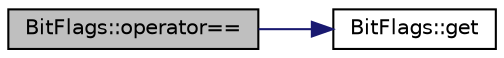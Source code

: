 digraph "BitFlags::operator=="
{
 // INTERACTIVE_SVG=YES
  edge [fontname="Helvetica",fontsize="10",labelfontname="Helvetica",labelfontsize="10"];
  node [fontname="Helvetica",fontsize="10",shape=record];
  rankdir="LR";
  Node1 [label="BitFlags::operator==",height=0.2,width=0.4,color="black", fillcolor="grey75", style="filled", fontcolor="black"];
  Node1 -> Node2 [color="midnightblue",fontsize="10",style="solid",fontname="Helvetica"];
  Node2 [label="BitFlags::get",height=0.2,width=0.4,color="black", fillcolor="white", style="filled",URL="$dd/d2d/class_bit_flags.html#a314cc6f3238b0d5be8cad36ad08b9d54"];
}
